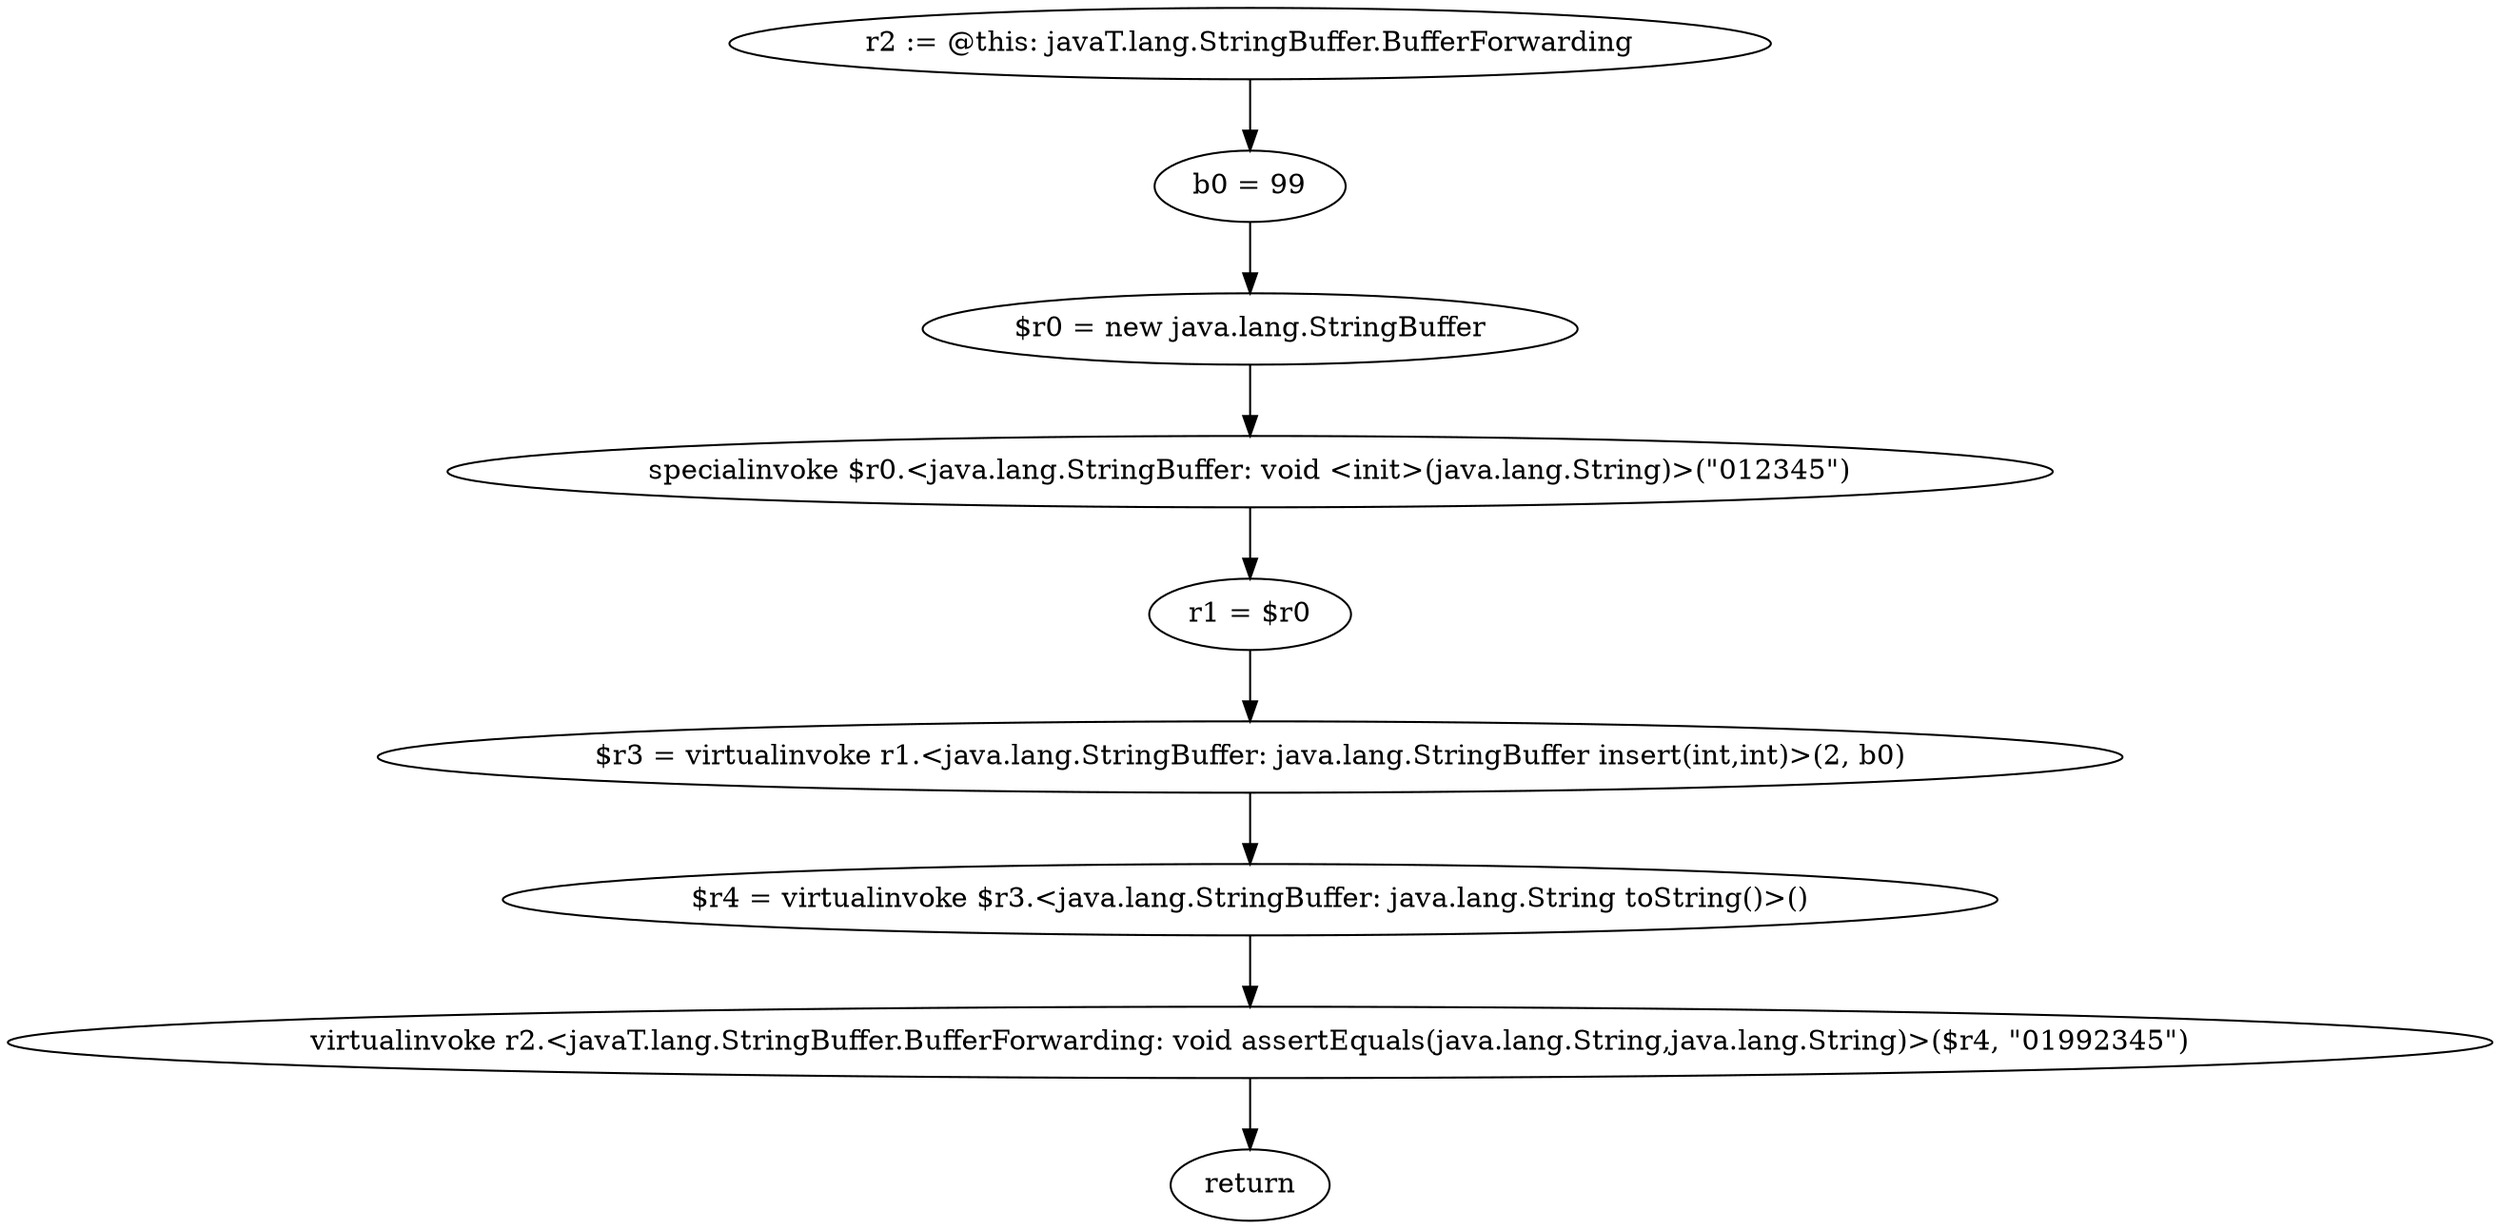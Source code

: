 digraph "unitGraph" {
    "r2 := @this: javaT.lang.StringBuffer.BufferForwarding"
    "b0 = 99"
    "$r0 = new java.lang.StringBuffer"
    "specialinvoke $r0.<java.lang.StringBuffer: void <init>(java.lang.String)>(\"012345\")"
    "r1 = $r0"
    "$r3 = virtualinvoke r1.<java.lang.StringBuffer: java.lang.StringBuffer insert(int,int)>(2, b0)"
    "$r4 = virtualinvoke $r3.<java.lang.StringBuffer: java.lang.String toString()>()"
    "virtualinvoke r2.<javaT.lang.StringBuffer.BufferForwarding: void assertEquals(java.lang.String,java.lang.String)>($r4, \"01992345\")"
    "return"
    "r2 := @this: javaT.lang.StringBuffer.BufferForwarding"->"b0 = 99";
    "b0 = 99"->"$r0 = new java.lang.StringBuffer";
    "$r0 = new java.lang.StringBuffer"->"specialinvoke $r0.<java.lang.StringBuffer: void <init>(java.lang.String)>(\"012345\")";
    "specialinvoke $r0.<java.lang.StringBuffer: void <init>(java.lang.String)>(\"012345\")"->"r1 = $r0";
    "r1 = $r0"->"$r3 = virtualinvoke r1.<java.lang.StringBuffer: java.lang.StringBuffer insert(int,int)>(2, b0)";
    "$r3 = virtualinvoke r1.<java.lang.StringBuffer: java.lang.StringBuffer insert(int,int)>(2, b0)"->"$r4 = virtualinvoke $r3.<java.lang.StringBuffer: java.lang.String toString()>()";
    "$r4 = virtualinvoke $r3.<java.lang.StringBuffer: java.lang.String toString()>()"->"virtualinvoke r2.<javaT.lang.StringBuffer.BufferForwarding: void assertEquals(java.lang.String,java.lang.String)>($r4, \"01992345\")";
    "virtualinvoke r2.<javaT.lang.StringBuffer.BufferForwarding: void assertEquals(java.lang.String,java.lang.String)>($r4, \"01992345\")"->"return";
}
